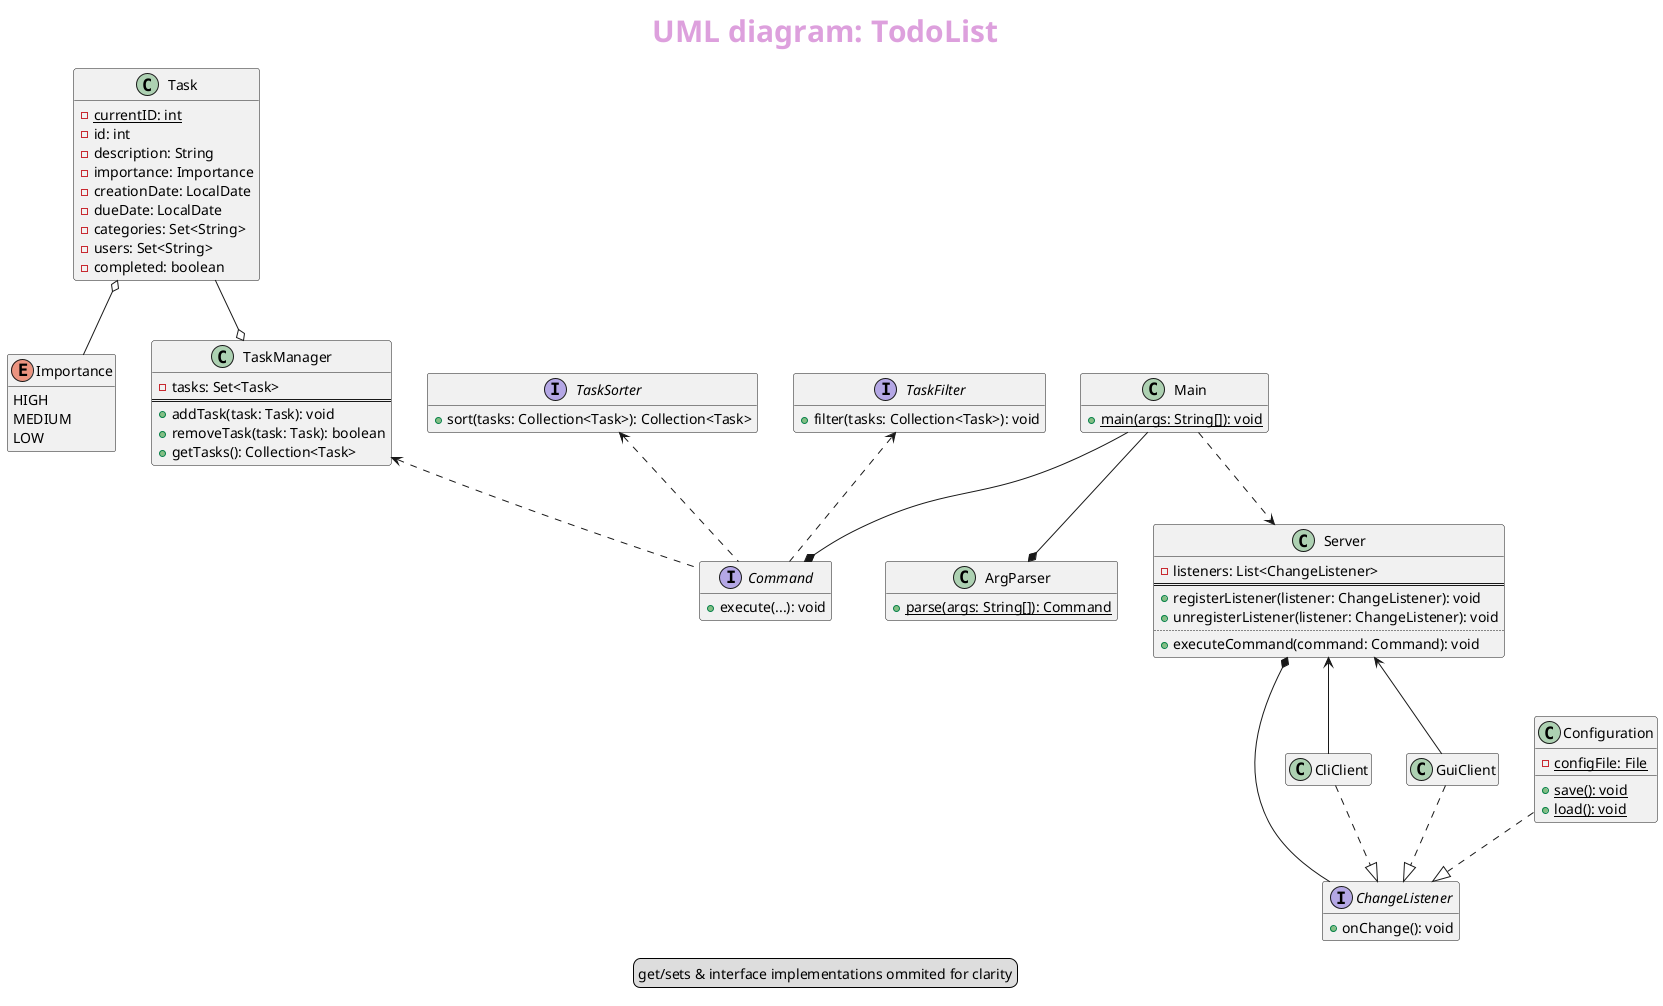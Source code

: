 @startuml
scale max 3000*3000
hide empty members
hide empty methods

skinparam titleFontSize 30
skinparam titleFontColor Plum
title
UML diagram: TodoList
endtitle

legend
get/sets & interface implementations ommited for clarity
endlegend

class Task {
    - {static} currentID: int
    - id: int
    - description: String
    - importance: Importance
    - creationDate: LocalDate
    - dueDate: LocalDate
    - categories: Set<String>
    - users: Set<String>
    - completed: boolean
}

enum Importance {
    HIGH
    MEDIUM
    LOW
}

class TaskManager {
    - tasks: Set<Task>
    ==
    + addTask(task: Task): void
    + removeTask(task: Task): boolean
    + getTasks(): Collection<Task>
}

class Main {
    + {static} main(args: String[]): void
}

class ArgParser {
    + {static} parse(args: String[]): Command
}

class Configuration {
    - {static} configFile: File
    + {static} save(): void
    + {static} load(): void
}

interface TaskSorter {
    + sort(tasks: Collection<Task>): Collection<Task>
}

interface TaskFilter {
    + filter(tasks: Collection<Task>): void
}

interface Command {
    + execute(...): void
}

interface ChangeListener {
    + onChange(): void
}

class Server {
    - listeners: List<ChangeListener>
    ==
    + registerListener(listener: ChangeListener): void
    + unregisterListener(listener: ChangeListener): void
    ..
    + executeCommand(command: Command): void
}

class CliClient
class GuiClient 

Main ..> Server

!define cl(x) x ..|> ChangeListener
cl(CliClient)
cl(GuiClient)
cl(Configuration)

ChangeListener --* Server

Server <-- GuiClient
Server <-- CliClient

TaskManager <.. Command

' ..|> Implementation
' --|> Héritage

' --o Agrégation
' --* Composition
' --> Association
' ..> Dépendence

TaskSorter <.. Command
TaskFilter <.. Command

Task o-- Importance

Main --* Command
Main --* ArgParser

Task --o TaskManager 

@enduml
